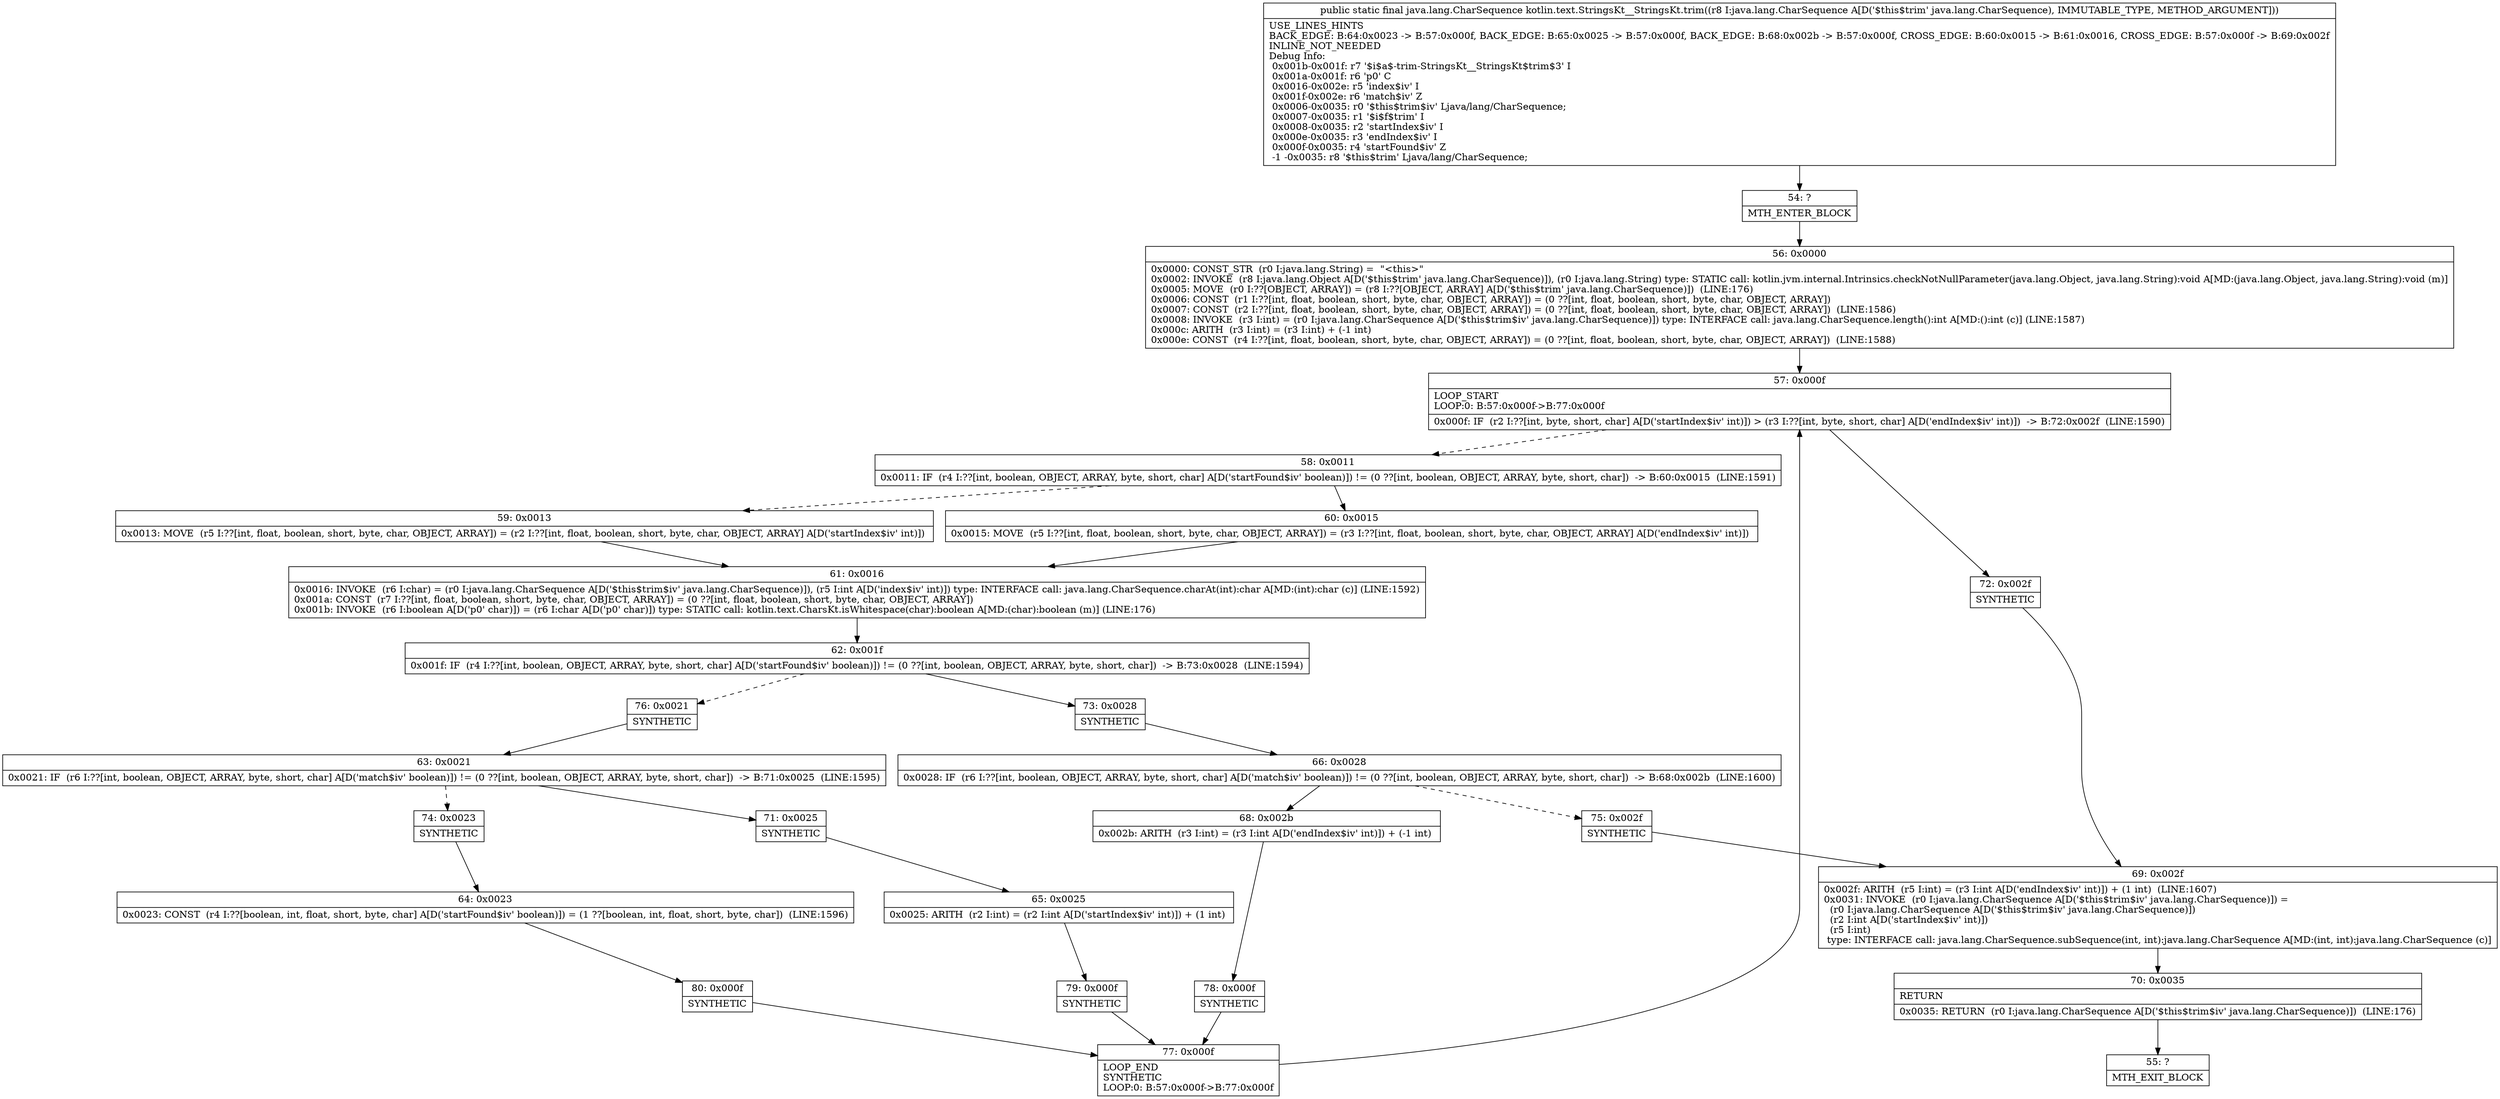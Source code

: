 digraph "CFG forkotlin.text.StringsKt__StringsKt.trim(Ljava\/lang\/CharSequence;)Ljava\/lang\/CharSequence;" {
Node_54 [shape=record,label="{54\:\ ?|MTH_ENTER_BLOCK\l}"];
Node_56 [shape=record,label="{56\:\ 0x0000|0x0000: CONST_STR  (r0 I:java.lang.String) =  \"\<this\>\" \l0x0002: INVOKE  (r8 I:java.lang.Object A[D('$this$trim' java.lang.CharSequence)]), (r0 I:java.lang.String) type: STATIC call: kotlin.jvm.internal.Intrinsics.checkNotNullParameter(java.lang.Object, java.lang.String):void A[MD:(java.lang.Object, java.lang.String):void (m)]\l0x0005: MOVE  (r0 I:??[OBJECT, ARRAY]) = (r8 I:??[OBJECT, ARRAY] A[D('$this$trim' java.lang.CharSequence)])  (LINE:176)\l0x0006: CONST  (r1 I:??[int, float, boolean, short, byte, char, OBJECT, ARRAY]) = (0 ??[int, float, boolean, short, byte, char, OBJECT, ARRAY]) \l0x0007: CONST  (r2 I:??[int, float, boolean, short, byte, char, OBJECT, ARRAY]) = (0 ??[int, float, boolean, short, byte, char, OBJECT, ARRAY])  (LINE:1586)\l0x0008: INVOKE  (r3 I:int) = (r0 I:java.lang.CharSequence A[D('$this$trim$iv' java.lang.CharSequence)]) type: INTERFACE call: java.lang.CharSequence.length():int A[MD:():int (c)] (LINE:1587)\l0x000c: ARITH  (r3 I:int) = (r3 I:int) + (\-1 int) \l0x000e: CONST  (r4 I:??[int, float, boolean, short, byte, char, OBJECT, ARRAY]) = (0 ??[int, float, boolean, short, byte, char, OBJECT, ARRAY])  (LINE:1588)\l}"];
Node_57 [shape=record,label="{57\:\ 0x000f|LOOP_START\lLOOP:0: B:57:0x000f\-\>B:77:0x000f\l|0x000f: IF  (r2 I:??[int, byte, short, char] A[D('startIndex$iv' int)]) \> (r3 I:??[int, byte, short, char] A[D('endIndex$iv' int)])  \-\> B:72:0x002f  (LINE:1590)\l}"];
Node_58 [shape=record,label="{58\:\ 0x0011|0x0011: IF  (r4 I:??[int, boolean, OBJECT, ARRAY, byte, short, char] A[D('startFound$iv' boolean)]) != (0 ??[int, boolean, OBJECT, ARRAY, byte, short, char])  \-\> B:60:0x0015  (LINE:1591)\l}"];
Node_59 [shape=record,label="{59\:\ 0x0013|0x0013: MOVE  (r5 I:??[int, float, boolean, short, byte, char, OBJECT, ARRAY]) = (r2 I:??[int, float, boolean, short, byte, char, OBJECT, ARRAY] A[D('startIndex$iv' int)]) \l}"];
Node_61 [shape=record,label="{61\:\ 0x0016|0x0016: INVOKE  (r6 I:char) = (r0 I:java.lang.CharSequence A[D('$this$trim$iv' java.lang.CharSequence)]), (r5 I:int A[D('index$iv' int)]) type: INTERFACE call: java.lang.CharSequence.charAt(int):char A[MD:(int):char (c)] (LINE:1592)\l0x001a: CONST  (r7 I:??[int, float, boolean, short, byte, char, OBJECT, ARRAY]) = (0 ??[int, float, boolean, short, byte, char, OBJECT, ARRAY]) \l0x001b: INVOKE  (r6 I:boolean A[D('p0' char)]) = (r6 I:char A[D('p0' char)]) type: STATIC call: kotlin.text.CharsKt.isWhitespace(char):boolean A[MD:(char):boolean (m)] (LINE:176)\l}"];
Node_62 [shape=record,label="{62\:\ 0x001f|0x001f: IF  (r4 I:??[int, boolean, OBJECT, ARRAY, byte, short, char] A[D('startFound$iv' boolean)]) != (0 ??[int, boolean, OBJECT, ARRAY, byte, short, char])  \-\> B:73:0x0028  (LINE:1594)\l}"];
Node_73 [shape=record,label="{73\:\ 0x0028|SYNTHETIC\l}"];
Node_66 [shape=record,label="{66\:\ 0x0028|0x0028: IF  (r6 I:??[int, boolean, OBJECT, ARRAY, byte, short, char] A[D('match$iv' boolean)]) != (0 ??[int, boolean, OBJECT, ARRAY, byte, short, char])  \-\> B:68:0x002b  (LINE:1600)\l}"];
Node_68 [shape=record,label="{68\:\ 0x002b|0x002b: ARITH  (r3 I:int) = (r3 I:int A[D('endIndex$iv' int)]) + (\-1 int) \l}"];
Node_78 [shape=record,label="{78\:\ 0x000f|SYNTHETIC\l}"];
Node_77 [shape=record,label="{77\:\ 0x000f|LOOP_END\lSYNTHETIC\lLOOP:0: B:57:0x000f\-\>B:77:0x000f\l}"];
Node_75 [shape=record,label="{75\:\ 0x002f|SYNTHETIC\l}"];
Node_69 [shape=record,label="{69\:\ 0x002f|0x002f: ARITH  (r5 I:int) = (r3 I:int A[D('endIndex$iv' int)]) + (1 int)  (LINE:1607)\l0x0031: INVOKE  (r0 I:java.lang.CharSequence A[D('$this$trim$iv' java.lang.CharSequence)]) = \l  (r0 I:java.lang.CharSequence A[D('$this$trim$iv' java.lang.CharSequence)])\l  (r2 I:int A[D('startIndex$iv' int)])\l  (r5 I:int)\l type: INTERFACE call: java.lang.CharSequence.subSequence(int, int):java.lang.CharSequence A[MD:(int, int):java.lang.CharSequence (c)]\l}"];
Node_70 [shape=record,label="{70\:\ 0x0035|RETURN\l|0x0035: RETURN  (r0 I:java.lang.CharSequence A[D('$this$trim$iv' java.lang.CharSequence)])  (LINE:176)\l}"];
Node_55 [shape=record,label="{55\:\ ?|MTH_EXIT_BLOCK\l}"];
Node_76 [shape=record,label="{76\:\ 0x0021|SYNTHETIC\l}"];
Node_63 [shape=record,label="{63\:\ 0x0021|0x0021: IF  (r6 I:??[int, boolean, OBJECT, ARRAY, byte, short, char] A[D('match$iv' boolean)]) != (0 ??[int, boolean, OBJECT, ARRAY, byte, short, char])  \-\> B:71:0x0025  (LINE:1595)\l}"];
Node_71 [shape=record,label="{71\:\ 0x0025|SYNTHETIC\l}"];
Node_65 [shape=record,label="{65\:\ 0x0025|0x0025: ARITH  (r2 I:int) = (r2 I:int A[D('startIndex$iv' int)]) + (1 int) \l}"];
Node_79 [shape=record,label="{79\:\ 0x000f|SYNTHETIC\l}"];
Node_74 [shape=record,label="{74\:\ 0x0023|SYNTHETIC\l}"];
Node_64 [shape=record,label="{64\:\ 0x0023|0x0023: CONST  (r4 I:??[boolean, int, float, short, byte, char] A[D('startFound$iv' boolean)]) = (1 ??[boolean, int, float, short, byte, char])  (LINE:1596)\l}"];
Node_80 [shape=record,label="{80\:\ 0x000f|SYNTHETIC\l}"];
Node_60 [shape=record,label="{60\:\ 0x0015|0x0015: MOVE  (r5 I:??[int, float, boolean, short, byte, char, OBJECT, ARRAY]) = (r3 I:??[int, float, boolean, short, byte, char, OBJECT, ARRAY] A[D('endIndex$iv' int)]) \l}"];
Node_72 [shape=record,label="{72\:\ 0x002f|SYNTHETIC\l}"];
MethodNode[shape=record,label="{public static final java.lang.CharSequence kotlin.text.StringsKt__StringsKt.trim((r8 I:java.lang.CharSequence A[D('$this$trim' java.lang.CharSequence), IMMUTABLE_TYPE, METHOD_ARGUMENT]))  | USE_LINES_HINTS\lBACK_EDGE: B:64:0x0023 \-\> B:57:0x000f, BACK_EDGE: B:65:0x0025 \-\> B:57:0x000f, BACK_EDGE: B:68:0x002b \-\> B:57:0x000f, CROSS_EDGE: B:60:0x0015 \-\> B:61:0x0016, CROSS_EDGE: B:57:0x000f \-\> B:69:0x002f\lINLINE_NOT_NEEDED\lDebug Info:\l  0x001b\-0x001f: r7 '$i$a$\-trim\-StringsKt__StringsKt$trim$3' I\l  0x001a\-0x001f: r6 'p0' C\l  0x0016\-0x002e: r5 'index$iv' I\l  0x001f\-0x002e: r6 'match$iv' Z\l  0x0006\-0x0035: r0 '$this$trim$iv' Ljava\/lang\/CharSequence;\l  0x0007\-0x0035: r1 '$i$f$trim' I\l  0x0008\-0x0035: r2 'startIndex$iv' I\l  0x000e\-0x0035: r3 'endIndex$iv' I\l  0x000f\-0x0035: r4 'startFound$iv' Z\l  \-1 \-0x0035: r8 '$this$trim' Ljava\/lang\/CharSequence;\l}"];
MethodNode -> Node_54;Node_54 -> Node_56;
Node_56 -> Node_57;
Node_57 -> Node_58[style=dashed];
Node_57 -> Node_72;
Node_58 -> Node_59[style=dashed];
Node_58 -> Node_60;
Node_59 -> Node_61;
Node_61 -> Node_62;
Node_62 -> Node_73;
Node_62 -> Node_76[style=dashed];
Node_73 -> Node_66;
Node_66 -> Node_68;
Node_66 -> Node_75[style=dashed];
Node_68 -> Node_78;
Node_78 -> Node_77;
Node_77 -> Node_57;
Node_75 -> Node_69;
Node_69 -> Node_70;
Node_70 -> Node_55;
Node_76 -> Node_63;
Node_63 -> Node_71;
Node_63 -> Node_74[style=dashed];
Node_71 -> Node_65;
Node_65 -> Node_79;
Node_79 -> Node_77;
Node_74 -> Node_64;
Node_64 -> Node_80;
Node_80 -> Node_77;
Node_60 -> Node_61;
Node_72 -> Node_69;
}

